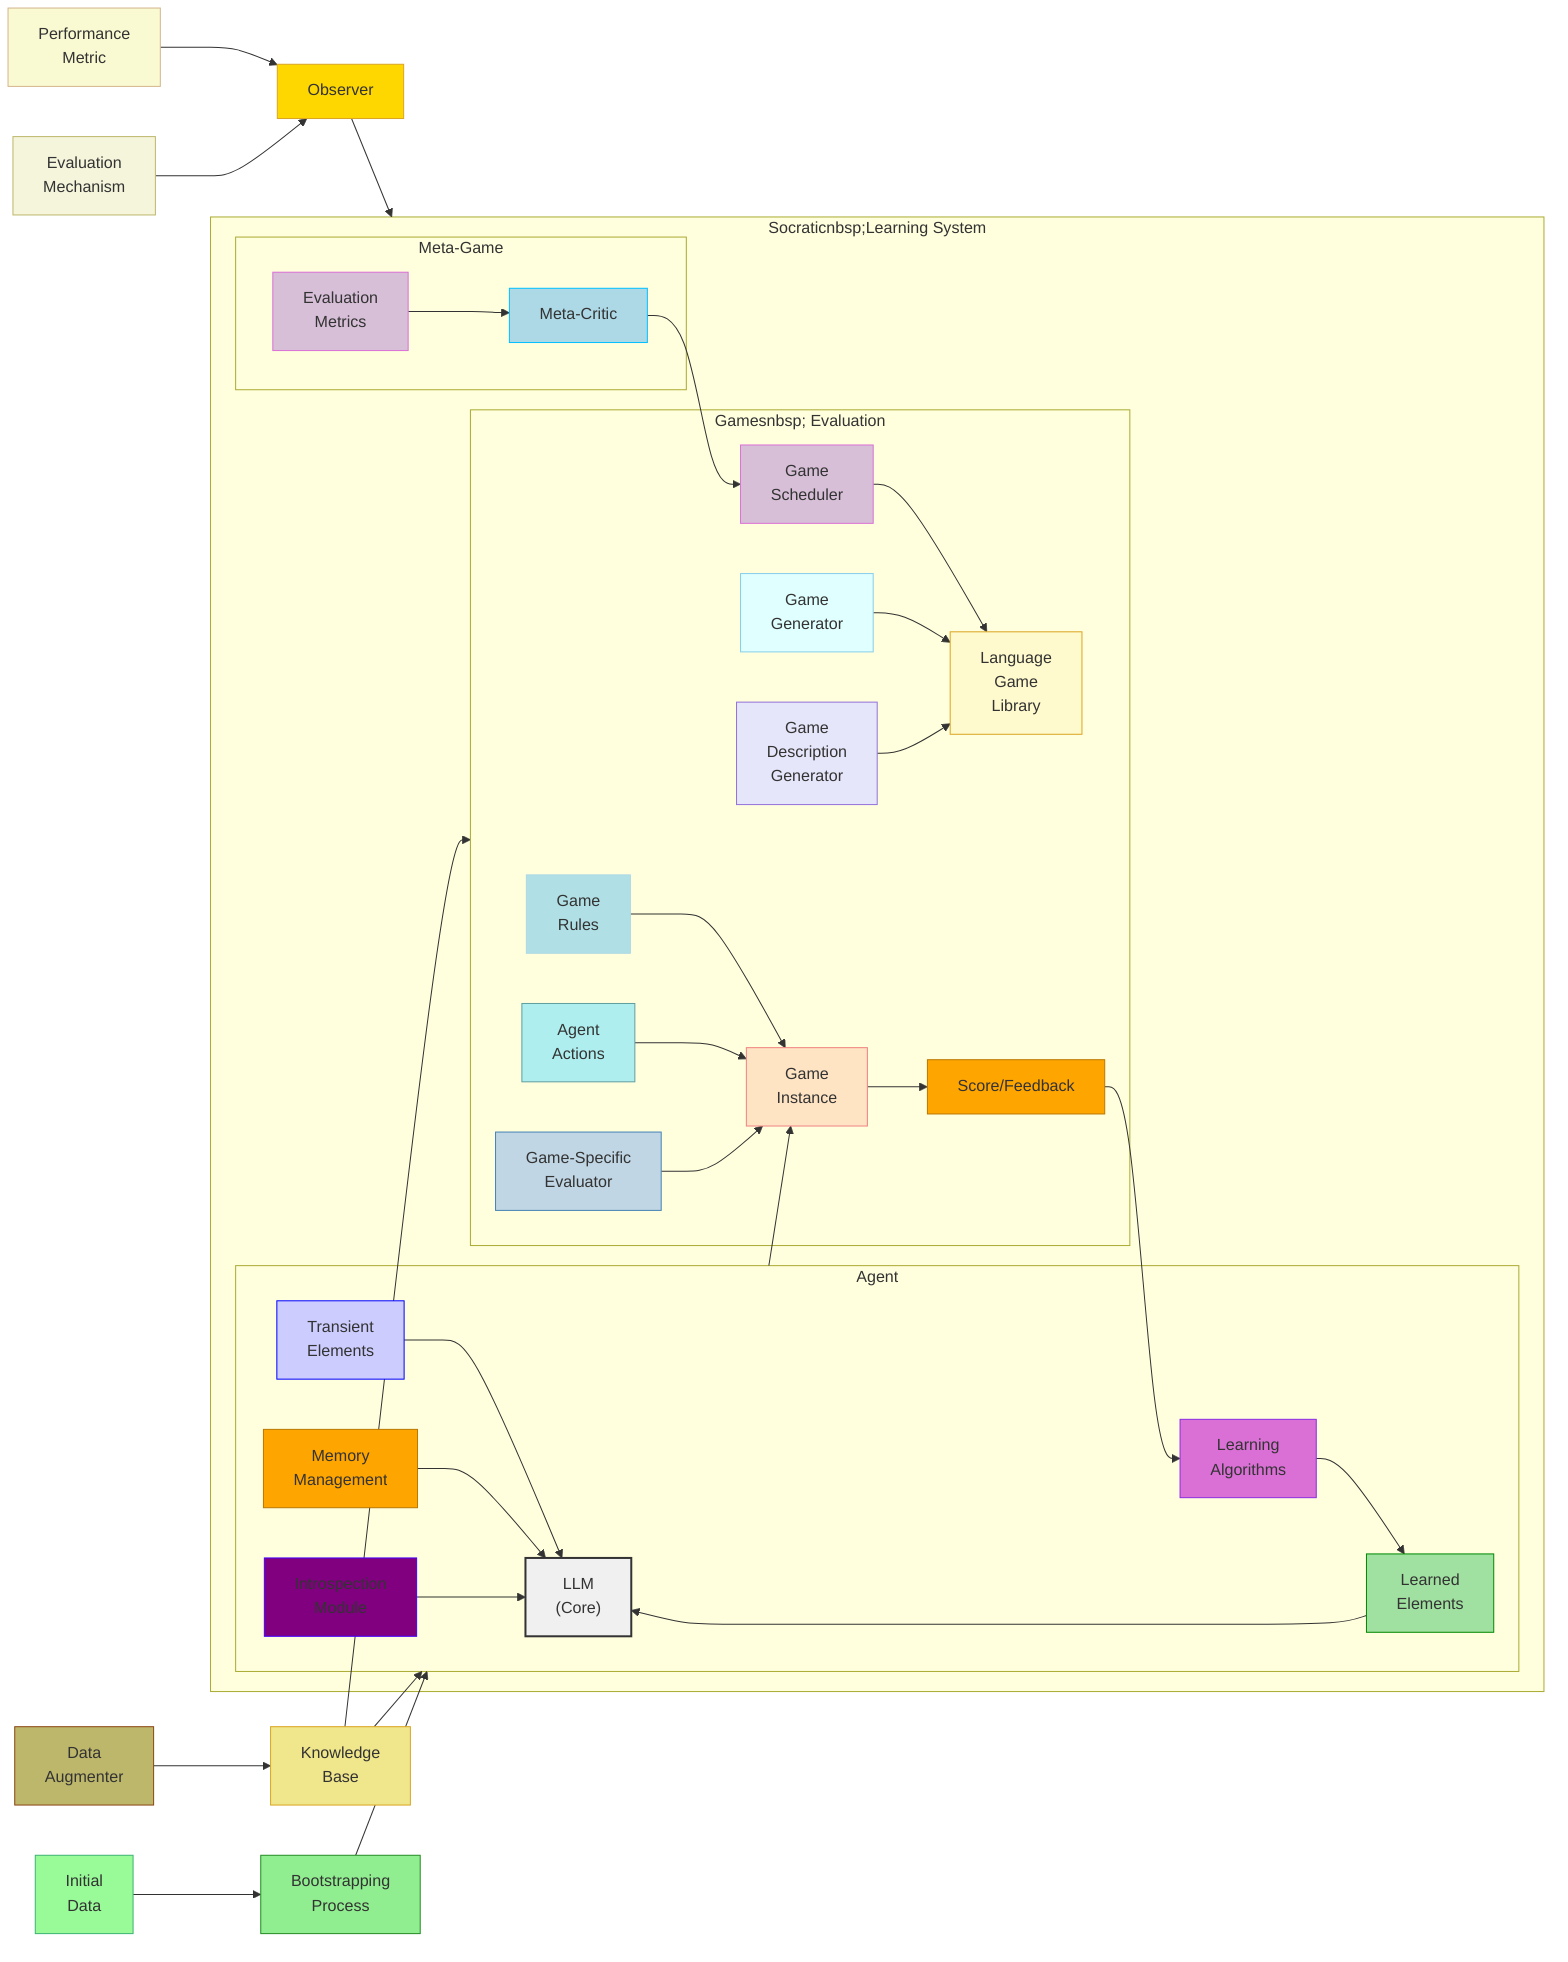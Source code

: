 graph LR
    subgraph SocraticLearning["Socraticnbsp;Learning&nbsp;System"]

        subgraph Agent["Agent"]
            LLM["LLM<br>(Core)"]
            LearnedElements["Learned<br>Elements"] --> LLM
            TransientElements["Transient<br>Elements"] --> LLM
            Memory["Memory<br>Management"] --> LLM
            Introspection["Introspection<br>Module"] --> LLM
            LearningAlgorithms["Learning<br>Algorithms"] --> LearnedElements
            style LLM fill:#f0f0f0,stroke:#333,stroke-width:2px
            style LearnedElements fill:#a0e0a0,stroke:#080
            style TransientElements fill:#ccf,stroke:#00f
            style Memory fill:#ffa500,stroke:#b70
            style Introspection fill:#800080,stroke:#40f
            style LearningAlgorithms fill:#da70d6,stroke:#8a2be2
        end

        subgraph GamesAndEvaluation["Gamesnbsp;&nbsp;Evaluation"]
            GameLibrary["Language<br>Game<br>Library"]
            GameScheduler["Game<br>Scheduler"] --> GameLibrary
            GameGenerator["Game<br>Generator"] --> GameLibrary
            GameDescriptions["Game<br>Description<br>Generator"] --> GameLibrary
            
            GameInstance["Game<br>Instance"]
            GameRules["Game<br>Rules"] --> GameInstance
            AgentActions["Agent<br>Actions"] --> GameInstance
            Evaluator["Game-Specific<br>Evaluator"] --> GameInstance
            Score["Score/Feedback"] --> LearningAlgorithms
            
            style GameLibrary fill:#fffacd,stroke:#daa520
            style GameScheduler fill:#d8bfd8,stroke:#da70d6
            style GameGenerator fill:#e0ffff,stroke:#87ceeb
            style GameDescriptions fill:#e6e6fa,stroke:#9370db
            style GameInstance fill:#ffe4c4,stroke:#f08080
            style GameRules fill:#b0e0e6,stroke:#add8e6
            style AgentActions fill:#afeeee,stroke:#5f9ea0
            style Evaluator fill:#c0d6e4,stroke:#4682b4
            style Score fill:#ffa500,stroke:#b70
        end

        subgraph Meta["Meta#8209;Game"]
            MetaCritic["Meta-Critic"] --> GameScheduler
            EvaluationMetrics["Evaluation<br>Metrics"] --> MetaCritic
            style MetaCritic fill:#add8e6,stroke:#00bfff
            style EvaluationMetrics fill:#d8bfd8,stroke:#da70d6
        end

        Agent --> GameInstance
        GameInstance --> Score
        

    end

    Observer["Observer"]
    Performance["Performance<br>Metric"] --> Observer
    EvaluationMechanism["Evaluation<br>Mechanism"] --> Observer --> SocraticLearning
    style Observer fill:#FFD700,stroke:#DAA520
    style Performance fill:#FAFAD2,stroke:#D2B48C
    style EvaluationMechanism fill:#f5f5dc,stroke:#bdb76b

    Bootstrapping["Bootstrapping<br>Process"] --> Agent
    InitialData["Initial<br>Data"] --> Bootstrapping
    KnowledgeBase["Knowledge<br>Base"] --> Agent
    DataAugmenter["Data<br>Augmenter"] --> KnowledgeBase ----> GamesAndEvaluation
     style Bootstrapping fill:#90ee90,stroke:#228b22
     style InitialData fill:#98fb98,stroke:#3cb371
     style KnowledgeBase fill:#f0e68c,stroke:#daa520
     style DataAugmenter fill:#bdb76b,stroke:#8b4513